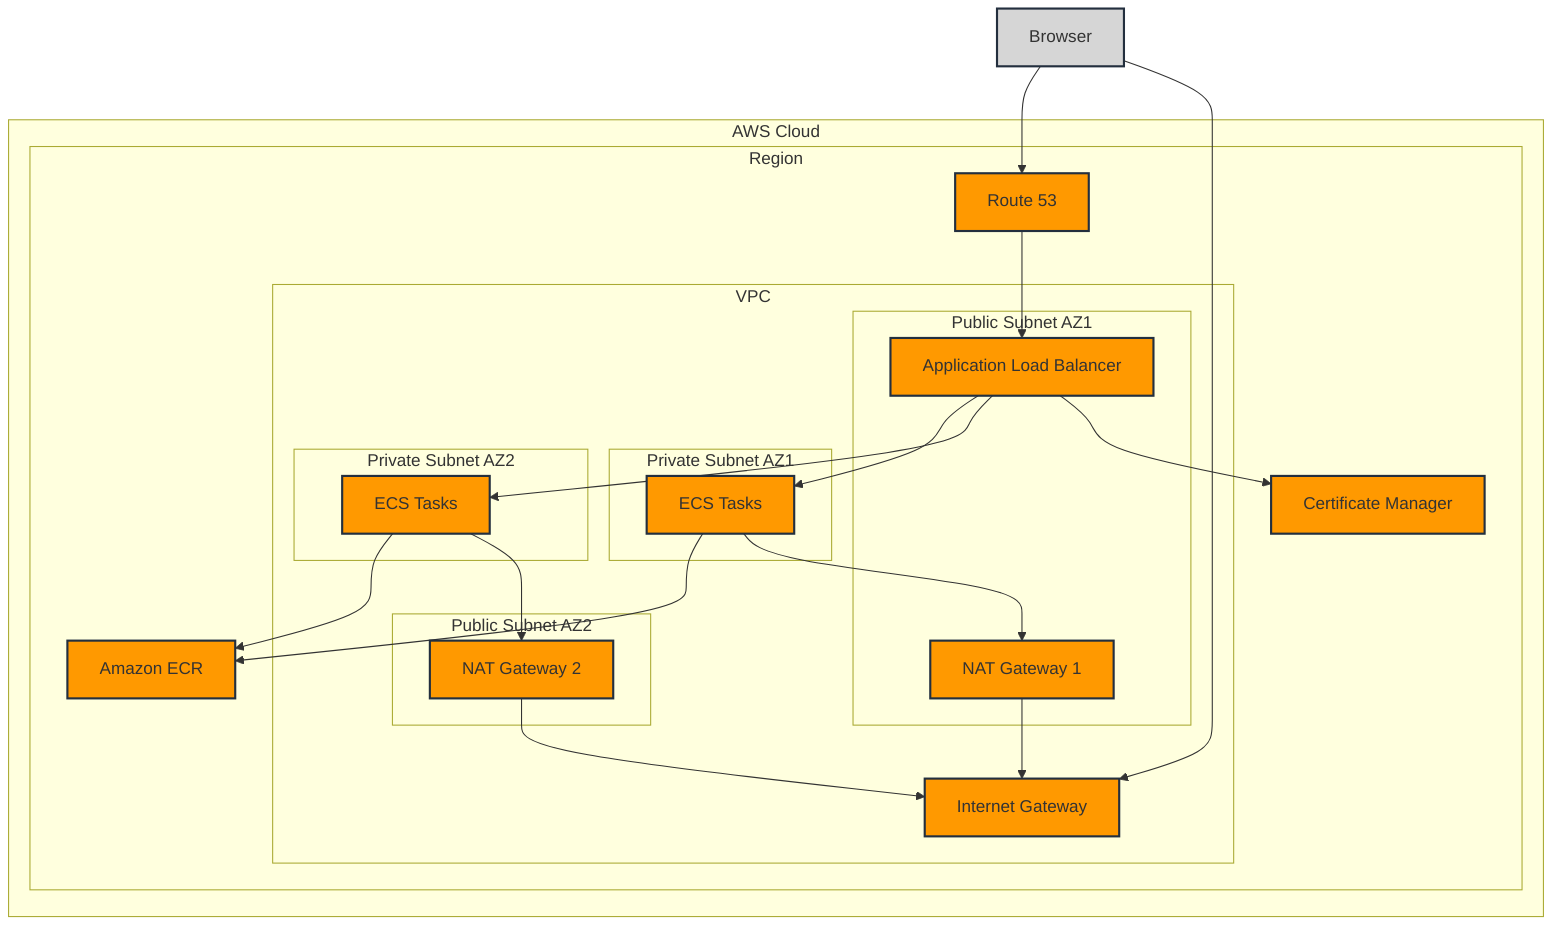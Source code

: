 graph TB
    subgraph "AWS Cloud"
        subgraph "Region"
            subgraph "VPC"
                subgraph "Public Subnet AZ1"
                    ALB["Application Load Balancer"]
                    NAT1["NAT Gateway 1"]
                end
                
                subgraph "Public Subnet AZ2"
                    NAT2["NAT Gateway 2"]
                end
                
                subgraph "Private Subnet AZ1"
                    ECS1["ECS Tasks"]
                end
                
                subgraph "Private Subnet AZ2"
                    ECS2["ECS Tasks"]
                end
                
                IGW["Internet Gateway"]
            end
            
            ECR["Amazon ECR"]
            R53["Route 53"]
            ACM["Certificate Manager"]
        end
    end
    
    BROWSER["Browser"] --> R53
    R53 --> ALB
    ALB --> ECS1
    ALB --> ECS2
    ECS1 --> ECR
    ECS2 --> ECR
    ECS1 --> NAT1
    ECS2 --> NAT2
    NAT1 --> IGW
    NAT2 --> IGW
    BROWSER --> IGW
    ALB --> ACM
    
    classDef aws fill:#ff9900,stroke:#232f3e,stroke-width:2px;
    classDef subnet fill:#4d27aa,stroke:#232f3e,stroke-width:2px,color:white;
    classDef external fill:#d6d6d6,stroke:#232f3e,stroke-width:2px;
    
    class ALB,NAT1,NAT2,ECS1,ECS2,ECR,R53,ACM,IGW aws;
    class BROWSER external;